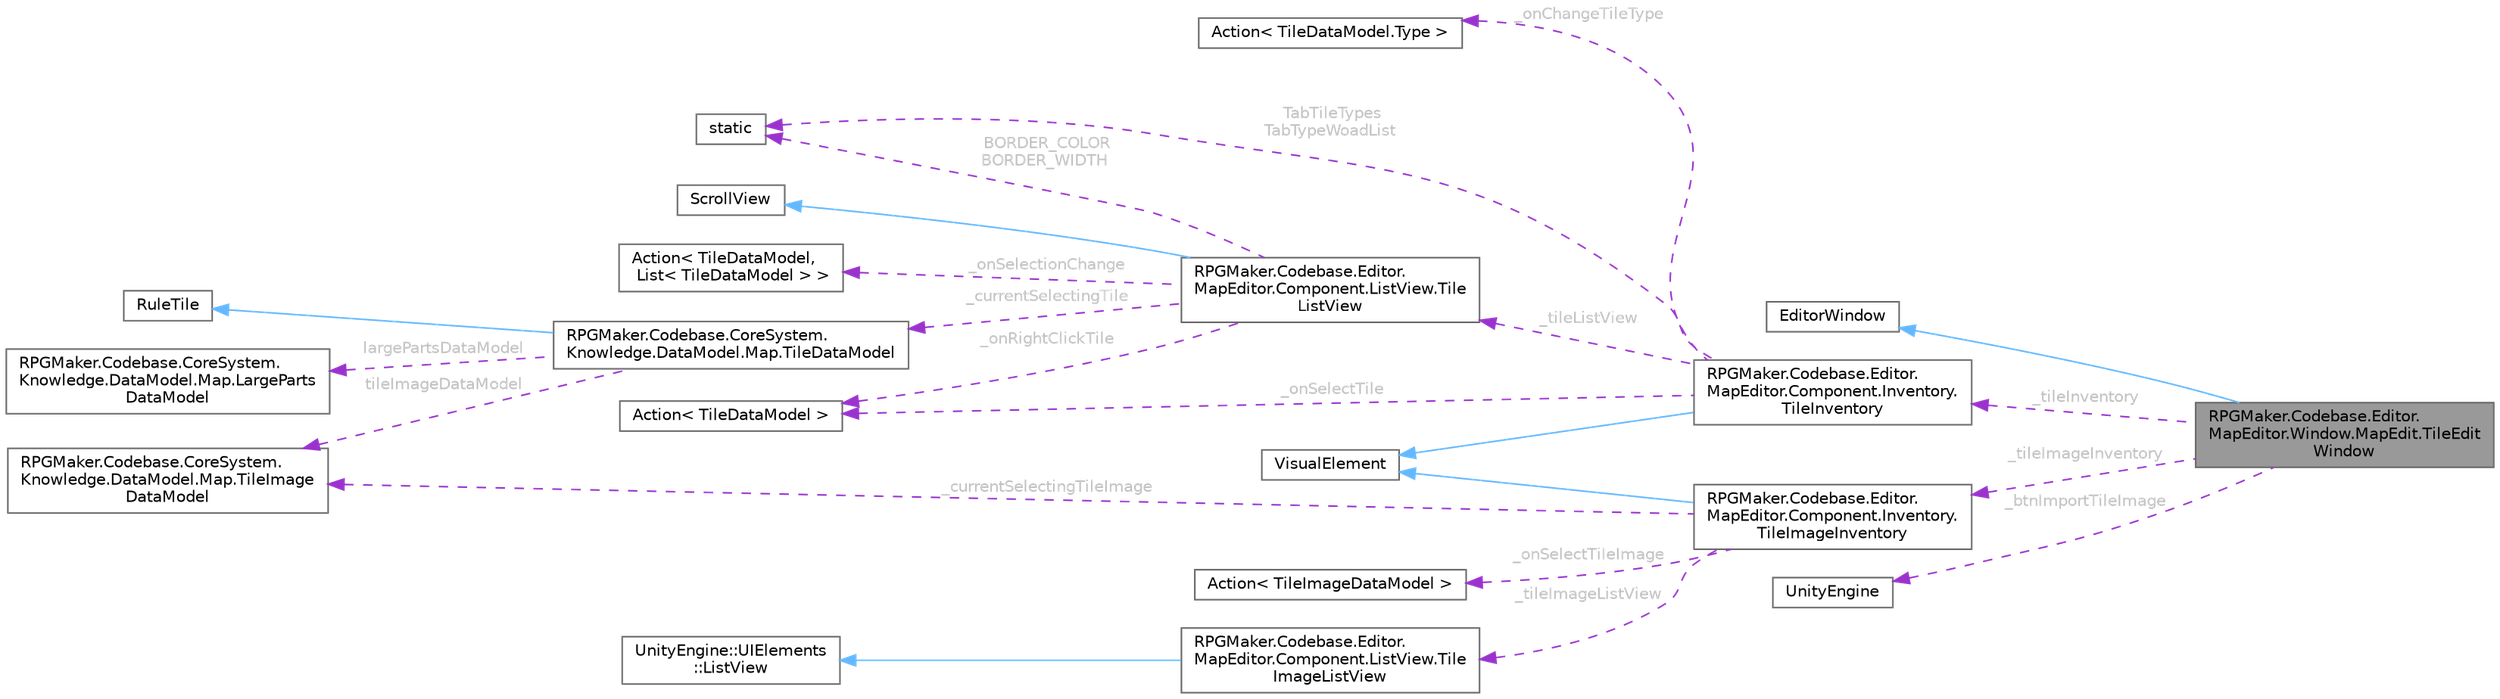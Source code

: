 digraph "RPGMaker.Codebase.Editor.MapEditor.Window.MapEdit.TileEditWindow"
{
 // LATEX_PDF_SIZE
  bgcolor="transparent";
  edge [fontname=Helvetica,fontsize=10,labelfontname=Helvetica,labelfontsize=10];
  node [fontname=Helvetica,fontsize=10,shape=box,height=0.2,width=0.4];
  rankdir="LR";
  Node1 [id="Node000001",label="RPGMaker.Codebase.Editor.\lMapEditor.Window.MapEdit.TileEdit\lWindow",height=0.2,width=0.4,color="gray40", fillcolor="grey60", style="filled", fontcolor="black",tooltip="タイル編集ウィンドウ."];
  Node2 -> Node1 [id="edge1_Node000001_Node000002",dir="back",color="steelblue1",style="solid",tooltip=" "];
  Node2 [id="Node000002",label="EditorWindow",height=0.2,width=0.4,color="gray40", fillcolor="white", style="filled",tooltip=" "];
  Node3 -> Node1 [id="edge2_Node000001_Node000003",dir="back",color="darkorchid3",style="dashed",tooltip=" ",label=" _tileInventory",fontcolor="grey" ];
  Node3 [id="Node000003",label="RPGMaker.Codebase.Editor.\lMapEditor.Component.Inventory.\lTileInventory",height=0.2,width=0.4,color="gray40", fillcolor="white", style="filled",URL="$d6/d05/class_r_p_g_maker_1_1_codebase_1_1_editor_1_1_map_editor_1_1_component_1_1_inventory_1_1_tile_inventory.html",tooltip="タイルインベントリーコンポーネント"];
  Node4 -> Node3 [id="edge3_Node000003_Node000004",dir="back",color="steelblue1",style="solid",tooltip=" "];
  Node4 [id="Node000004",label="VisualElement",height=0.2,width=0.4,color="gray40", fillcolor="white", style="filled",tooltip=" "];
  Node5 -> Node3 [id="edge4_Node000003_Node000005",dir="back",color="darkorchid3",style="dashed",tooltip=" ",label=" TabTileTypes\nTabTypeWoadList",fontcolor="grey" ];
  Node5 [id="Node000005",label="static",height=0.2,width=0.4,color="gray40", fillcolor="white", style="filled",tooltip=" "];
  Node6 -> Node3 [id="edge5_Node000003_Node000006",dir="back",color="darkorchid3",style="dashed",tooltip=" ",label=" _onChangeTileType",fontcolor="grey" ];
  Node6 [id="Node000006",label="Action\< TileDataModel.Type \>",height=0.2,width=0.4,color="gray40", fillcolor="white", style="filled",tooltip=" "];
  Node7 -> Node3 [id="edge6_Node000003_Node000007",dir="back",color="darkorchid3",style="dashed",tooltip=" ",label=" _onSelectTile",fontcolor="grey" ];
  Node7 [id="Node000007",label="Action\< TileDataModel \>",height=0.2,width=0.4,color="gray40", fillcolor="white", style="filled",tooltip=" "];
  Node8 -> Node3 [id="edge7_Node000003_Node000008",dir="back",color="darkorchid3",style="dashed",tooltip=" ",label=" _tileListView",fontcolor="grey" ];
  Node8 [id="Node000008",label="RPGMaker.Codebase.Editor.\lMapEditor.Component.ListView.Tile\lListView",height=0.2,width=0.4,color="gray40", fillcolor="white", style="filled",URL="$dd/d0b/class_r_p_g_maker_1_1_codebase_1_1_editor_1_1_map_editor_1_1_component_1_1_list_view_1_1_tile_list_view.html",tooltip="タイルリストコンポーネント"];
  Node9 -> Node8 [id="edge8_Node000008_Node000009",dir="back",color="steelblue1",style="solid",tooltip=" "];
  Node9 [id="Node000009",label="ScrollView",height=0.2,width=0.4,color="gray40", fillcolor="white", style="filled",tooltip=" "];
  Node5 -> Node8 [id="edge9_Node000008_Node000005",dir="back",color="darkorchid3",style="dashed",tooltip=" ",label=" BORDER_COLOR\nBORDER_WIDTH",fontcolor="grey" ];
  Node10 -> Node8 [id="edge10_Node000008_Node000010",dir="back",color="darkorchid3",style="dashed",tooltip=" ",label=" _onSelectionChange",fontcolor="grey" ];
  Node10 [id="Node000010",label="Action\< TileDataModel,\l List\< TileDataModel \> \>",height=0.2,width=0.4,color="gray40", fillcolor="white", style="filled",tooltip=" "];
  Node7 -> Node8 [id="edge11_Node000008_Node000007",dir="back",color="darkorchid3",style="dashed",tooltip=" ",label=" _onRightClickTile",fontcolor="grey" ];
  Node11 -> Node8 [id="edge12_Node000008_Node000011",dir="back",color="darkorchid3",style="dashed",tooltip=" ",label=" _currentSelectingTile",fontcolor="grey" ];
  Node11 [id="Node000011",label="RPGMaker.Codebase.CoreSystem.\lKnowledge.DataModel.Map.TileDataModel",height=0.2,width=0.4,color="gray40", fillcolor="white", style="filled",URL="$d8/d26/class_r_p_g_maker_1_1_codebase_1_1_core_system_1_1_knowledge_1_1_data_model_1_1_map_1_1_tile_data_model.html",tooltip="😁 タイル・データ・モデル"];
  Node12 -> Node11 [id="edge13_Node000011_Node000012",dir="back",color="steelblue1",style="solid",tooltip=" "];
  Node12 [id="Node000012",label="RuleTile",height=0.2,width=0.4,color="gray40", fillcolor="white", style="filled",tooltip=" "];
  Node13 -> Node11 [id="edge14_Node000011_Node000013",dir="back",color="darkorchid3",style="dashed",tooltip=" ",label=" largePartsDataModel",fontcolor="grey" ];
  Node13 [id="Node000013",label="RPGMaker.Codebase.CoreSystem.\lKnowledge.DataModel.Map.LargeParts\lDataModel",height=0.2,width=0.4,color="gray40", fillcolor="white", style="filled",URL="$d2/d0f/class_r_p_g_maker_1_1_codebase_1_1_core_system_1_1_knowledge_1_1_data_model_1_1_map_1_1_large_parts_data_model.html",tooltip="😁 大パーツ・データ・モデル"];
  Node14 -> Node11 [id="edge15_Node000011_Node000014",dir="back",color="darkorchid3",style="dashed",tooltip=" ",label=" tileImageDataModel",fontcolor="grey" ];
  Node14 [id="Node000014",label="RPGMaker.Codebase.CoreSystem.\lKnowledge.DataModel.Map.TileImage\lDataModel",height=0.2,width=0.4,color="gray40", fillcolor="white", style="filled",URL="$d2/d8c/class_r_p_g_maker_1_1_codebase_1_1_core_system_1_1_knowledge_1_1_data_model_1_1_map_1_1_tile_image_data_model.html",tooltip="😁 タイル・イメージ・データ・モデル"];
  Node15 -> Node1 [id="edge16_Node000001_Node000015",dir="back",color="darkorchid3",style="dashed",tooltip=" ",label=" _tileImageInventory",fontcolor="grey" ];
  Node15 [id="Node000015",label="RPGMaker.Codebase.Editor.\lMapEditor.Component.Inventory.\lTileImageInventory",height=0.2,width=0.4,color="gray40", fillcolor="white", style="filled",URL="$d4/d56/class_r_p_g_maker_1_1_codebase_1_1_editor_1_1_map_editor_1_1_component_1_1_inventory_1_1_tile_image_inventory.html",tooltip="タイル用画像インベントリーコンポーネント"];
  Node4 -> Node15 [id="edge17_Node000015_Node000004",dir="back",color="steelblue1",style="solid",tooltip=" "];
  Node16 -> Node15 [id="edge18_Node000015_Node000016",dir="back",color="darkorchid3",style="dashed",tooltip=" ",label=" _onSelectTileImage",fontcolor="grey" ];
  Node16 [id="Node000016",label="Action\< TileImageDataModel \>",height=0.2,width=0.4,color="gray40", fillcolor="white", style="filled",tooltip=" "];
  Node14 -> Node15 [id="edge19_Node000015_Node000014",dir="back",color="darkorchid3",style="dashed",tooltip=" ",label=" _currentSelectingTileImage",fontcolor="grey" ];
  Node17 -> Node15 [id="edge20_Node000015_Node000017",dir="back",color="darkorchid3",style="dashed",tooltip=" ",label=" _tileImageListView",fontcolor="grey" ];
  Node17 [id="Node000017",label="RPGMaker.Codebase.Editor.\lMapEditor.Component.ListView.Tile\lImageListView",height=0.2,width=0.4,color="gray40", fillcolor="white", style="filled",URL="$de/d44/class_r_p_g_maker_1_1_codebase_1_1_editor_1_1_map_editor_1_1_component_1_1_list_view_1_1_tile_image_list_view.html",tooltip="タイル用画像リストコンポーネント"];
  Node18 -> Node17 [id="edge21_Node000017_Node000018",dir="back",color="steelblue1",style="solid",tooltip=" "];
  Node18 [id="Node000018",label="UnityEngine::UIElements\l::ListView",height=0.2,width=0.4,color="gray40", fillcolor="white", style="filled",tooltip=" "];
  Node19 -> Node1 [id="edge22_Node000001_Node000019",dir="back",color="darkorchid3",style="dashed",tooltip=" ",label=" _btnImportTileImage",fontcolor="grey" ];
  Node19 [id="Node000019",label="UnityEngine",height=0.2,width=0.4,color="gray40", fillcolor="white", style="filled",tooltip=" "];
}
